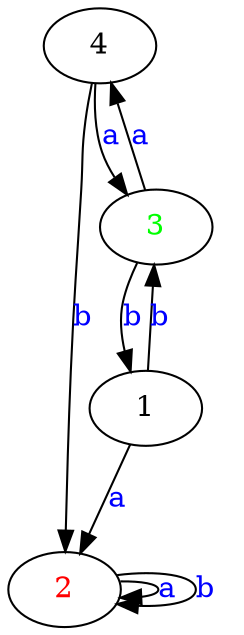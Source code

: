 digraph G {
	"2"->"2"[ label=<<font color="blue">a</font>> ];
	"2"->"2"[ label=<<font color="blue">b</font>> ];
	"4"->"2"[ label=<<font color="blue">b</font>> ];
	"1"->"2"[ label=<<font color="blue">a</font>> ];
	"1"->"3"[ label=<<font color="blue">b</font>> ];
	"3"->"1"[ label=<<font color="blue">b</font>> ];
	"3"->"4"[ label=<<font color="blue">a</font>> ];
	"4"->"3"[ label=<<font color="blue">a</font>> ];
	"1";
	"2" [ label=<<font color="red">2</font>> ];
	"3" [ label=<<font color="green">3</font>> ];
	"4";

}
